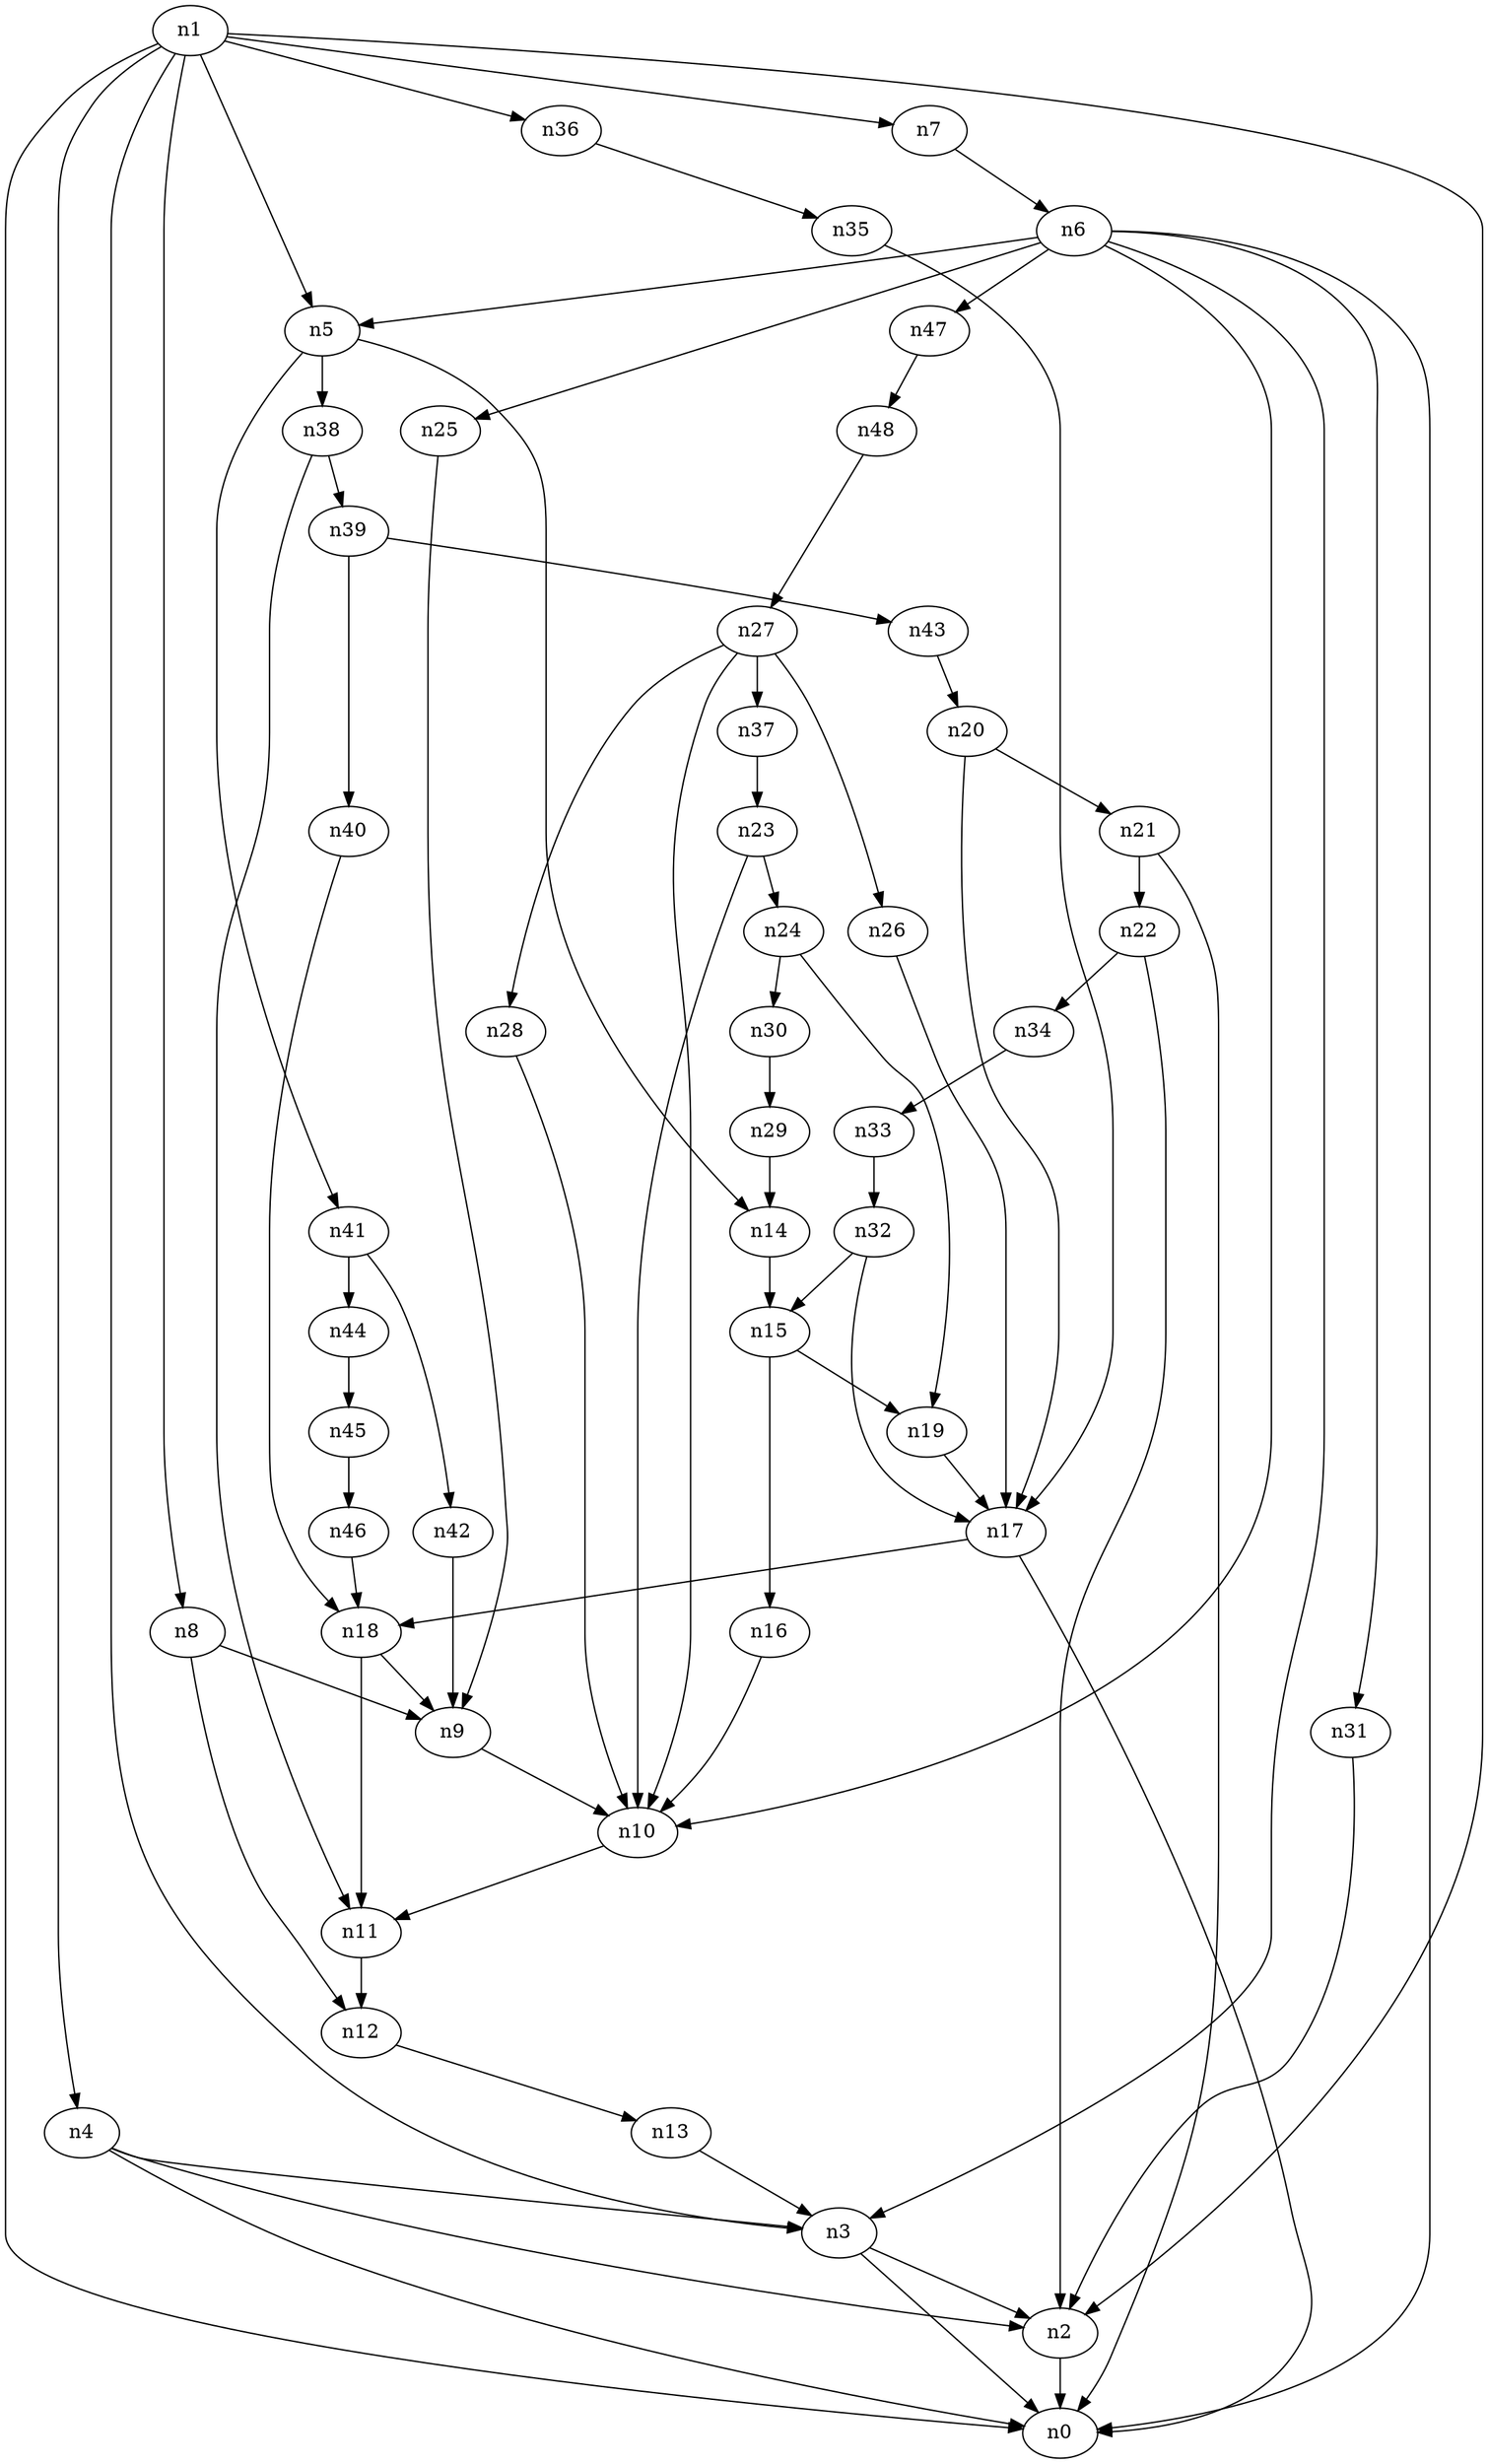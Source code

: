 digraph G {
	n1 -> n0	 [_graphml_id=e0];
	n1 -> n2	 [_graphml_id=e1];
	n1 -> n3	 [_graphml_id=e6];
	n1 -> n4	 [_graphml_id=e9];
	n1 -> n5	 [_graphml_id=e10];
	n1 -> n7	 [_graphml_id=e14];
	n1 -> n8	 [_graphml_id=e15];
	n1 -> n36	 [_graphml_id=e61];
	n2 -> n0	 [_graphml_id=e5];
	n3 -> n0	 [_graphml_id=e8];
	n3 -> n2	 [_graphml_id=e2];
	n4 -> n0	 [_graphml_id=e4];
	n4 -> n2	 [_graphml_id=e7];
	n4 -> n3	 [_graphml_id=e3];
	n5 -> n14	 [_graphml_id=e25];
	n5 -> n38	 [_graphml_id=e65];
	n5 -> n41	 [_graphml_id=e69];
	n6 -> n0	 [_graphml_id=e12];
	n6 -> n3	 [_graphml_id=e24];
	n6 -> n5	 [_graphml_id=e11];
	n6 -> n10	 [_graphml_id=e18];
	n6 -> n25	 [_graphml_id=e42];
	n6 -> n31	 [_graphml_id=e52];
	n6 -> n47	 [_graphml_id=e79];
	n7 -> n6	 [_graphml_id=e13];
	n8 -> n9	 [_graphml_id=e16];
	n8 -> n12	 [_graphml_id=e21];
	n9 -> n10	 [_graphml_id=e17];
	n10 -> n11	 [_graphml_id=e19];
	n11 -> n12	 [_graphml_id=e20];
	n12 -> n13	 [_graphml_id=e23];
	n13 -> n3	 [_graphml_id=e22];
	n14 -> n15	 [_graphml_id=e26];
	n15 -> n16	 [_graphml_id=e27];
	n15 -> n19	 [_graphml_id=e32];
	n16 -> n10	 [_graphml_id=e28];
	n17 -> n0	 [_graphml_id=e29];
	n17 -> n18	 [_graphml_id=e30];
	n18 -> n9	 [_graphml_id=e31];
	n18 -> n11	 [_graphml_id=e34];
	n19 -> n17	 [_graphml_id=e33];
	n20 -> n17	 [_graphml_id=e35];
	n20 -> n21	 [_graphml_id=e36];
	n21 -> n0	 [_graphml_id=e44];
	n21 -> n22	 [_graphml_id=e37];
	n22 -> n2	 [_graphml_id=e38];
	n22 -> n34	 [_graphml_id=e58];
	n23 -> n10	 [_graphml_id=e39];
	n23 -> n24	 [_graphml_id=e40];
	n24 -> n19	 [_graphml_id=e41];
	n24 -> n30	 [_graphml_id=e51];
	n25 -> n9	 [_graphml_id=e43];
	n26 -> n17	 [_graphml_id=e45];
	n27 -> n10	 [_graphml_id=e54];
	n27 -> n26	 [_graphml_id=e46];
	n27 -> n28	 [_graphml_id=e47];
	n27 -> n37	 [_graphml_id=e63];
	n28 -> n10	 [_graphml_id=e48];
	n29 -> n14	 [_graphml_id=e49];
	n30 -> n29	 [_graphml_id=e50];
	n31 -> n2	 [_graphml_id=e53];
	n32 -> n15	 [_graphml_id=e64];
	n32 -> n17	 [_graphml_id=e55];
	n33 -> n32	 [_graphml_id=e56];
	n34 -> n33	 [_graphml_id=e57];
	n35 -> n17	 [_graphml_id=e59];
	n36 -> n35	 [_graphml_id=e60];
	n37 -> n23	 [_graphml_id=e62];
	n38 -> n11	 [_graphml_id=e74];
	n38 -> n39	 [_graphml_id=e66];
	n39 -> n40	 [_graphml_id=e67];
	n39 -> n43	 [_graphml_id=e73];
	n40 -> n18	 [_graphml_id=e68];
	n41 -> n42	 [_graphml_id=e70];
	n41 -> n44	 [_graphml_id=e75];
	n42 -> n9	 [_graphml_id=e71];
	n43 -> n20	 [_graphml_id=e72];
	n44 -> n45	 [_graphml_id=e76];
	n45 -> n46	 [_graphml_id=e77];
	n46 -> n18	 [_graphml_id=e78];
	n47 -> n48	 [_graphml_id=e80];
	n48 -> n27	 [_graphml_id=e81];
}
